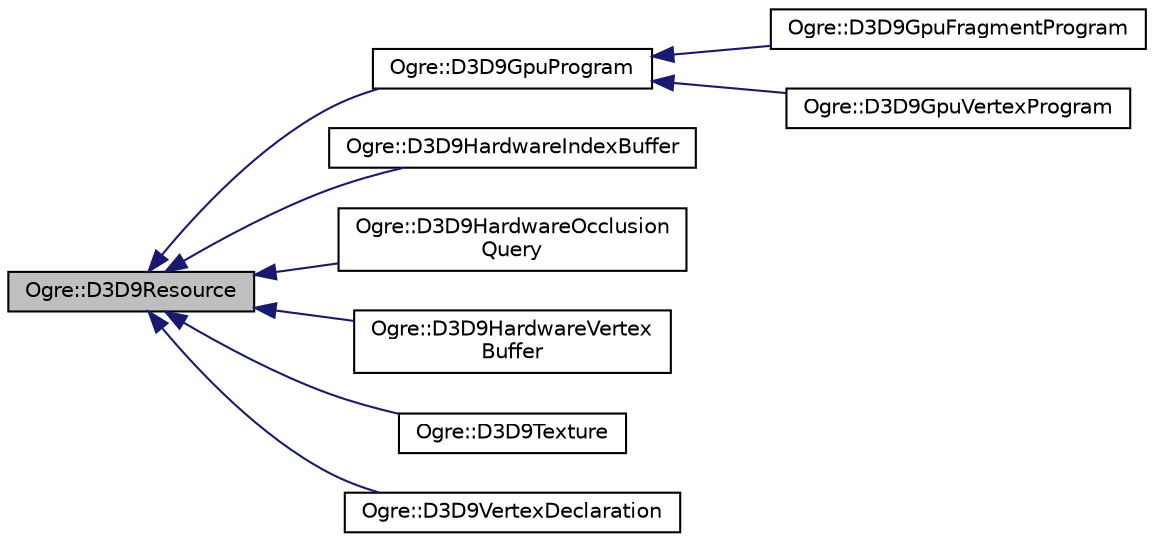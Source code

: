 digraph "Ogre::D3D9Resource"
{
  bgcolor="transparent";
  edge [fontname="Helvetica",fontsize="10",labelfontname="Helvetica",labelfontsize="10"];
  node [fontname="Helvetica",fontsize="10",shape=record];
  rankdir="LR";
  Node0 [label="Ogre::D3D9Resource",height=0.2,width=0.4,color="black", fillcolor="grey75", style="filled", fontcolor="black"];
  Node0 -> Node1 [dir="back",color="midnightblue",fontsize="10",style="solid",fontname="Helvetica"];
  Node1 [label="Ogre::D3D9GpuProgram",height=0.2,width=0.4,color="black",URL="$class_ogre_1_1_d3_d9_gpu_program.html",tooltip="Direct3D implementation of a few things common to low-level vertex & fragment programs. "];
  Node1 -> Node2 [dir="back",color="midnightblue",fontsize="10",style="solid",fontname="Helvetica"];
  Node2 [label="Ogre::D3D9GpuFragmentProgram",height=0.2,width=0.4,color="black",URL="$class_ogre_1_1_d3_d9_gpu_fragment_program.html",tooltip="Direct3D implementation of low-level fragment programs. "];
  Node1 -> Node3 [dir="back",color="midnightblue",fontsize="10",style="solid",fontname="Helvetica"];
  Node3 [label="Ogre::D3D9GpuVertexProgram",height=0.2,width=0.4,color="black",URL="$class_ogre_1_1_d3_d9_gpu_vertex_program.html",tooltip="Direct3D implementation of low-level vertex programs. "];
  Node0 -> Node4 [dir="back",color="midnightblue",fontsize="10",style="solid",fontname="Helvetica"];
  Node4 [label="Ogre::D3D9HardwareIndexBuffer",height=0.2,width=0.4,color="black",URL="$class_ogre_1_1_d3_d9_hardware_index_buffer.html"];
  Node0 -> Node5 [dir="back",color="midnightblue",fontsize="10",style="solid",fontname="Helvetica"];
  Node5 [label="Ogre::D3D9HardwareOcclusion\lQuery",height=0.2,width=0.4,color="black",URL="$class_ogre_1_1_d3_d9_hardware_occlusion_query.html",tooltip="This is a class that is the DirectX9 implementation of hardware occlusion testing. "];
  Node0 -> Node6 [dir="back",color="midnightblue",fontsize="10",style="solid",fontname="Helvetica"];
  Node6 [label="Ogre::D3D9HardwareVertex\lBuffer",height=0.2,width=0.4,color="black",URL="$class_ogre_1_1_d3_d9_hardware_vertex_buffer.html",tooltip="Specialisation of HardwareVertexBuffer for D3D9. "];
  Node0 -> Node7 [dir="back",color="midnightblue",fontsize="10",style="solid",fontname="Helvetica"];
  Node7 [label="Ogre::D3D9Texture",height=0.2,width=0.4,color="black",URL="$class_ogre_1_1_d3_d9_texture.html"];
  Node0 -> Node8 [dir="back",color="midnightblue",fontsize="10",style="solid",fontname="Helvetica"];
  Node8 [label="Ogre::D3D9VertexDeclaration",height=0.2,width=0.4,color="black",URL="$class_ogre_1_1_d3_d9_vertex_declaration.html",tooltip="Specialisation of VertexDeclaration for D3D9. "];
}
